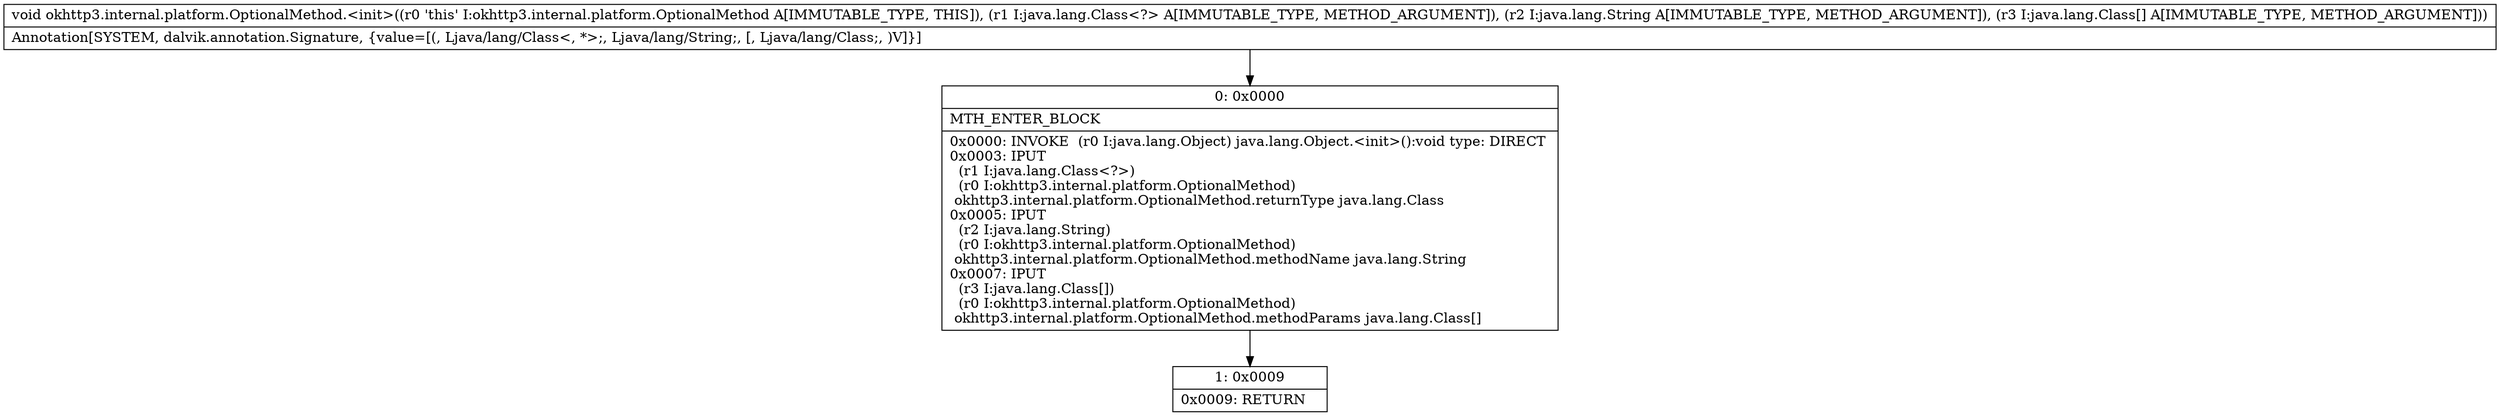 digraph "CFG forokhttp3.internal.platform.OptionalMethod.\<init\>(Ljava\/lang\/Class;Ljava\/lang\/String;[Ljava\/lang\/Class;)V" {
Node_0 [shape=record,label="{0\:\ 0x0000|MTH_ENTER_BLOCK\l|0x0000: INVOKE  (r0 I:java.lang.Object) java.lang.Object.\<init\>():void type: DIRECT \l0x0003: IPUT  \l  (r1 I:java.lang.Class\<?\>)\l  (r0 I:okhttp3.internal.platform.OptionalMethod)\l okhttp3.internal.platform.OptionalMethod.returnType java.lang.Class \l0x0005: IPUT  \l  (r2 I:java.lang.String)\l  (r0 I:okhttp3.internal.platform.OptionalMethod)\l okhttp3.internal.platform.OptionalMethod.methodName java.lang.String \l0x0007: IPUT  \l  (r3 I:java.lang.Class[])\l  (r0 I:okhttp3.internal.platform.OptionalMethod)\l okhttp3.internal.platform.OptionalMethod.methodParams java.lang.Class[] \l}"];
Node_1 [shape=record,label="{1\:\ 0x0009|0x0009: RETURN   \l}"];
MethodNode[shape=record,label="{void okhttp3.internal.platform.OptionalMethod.\<init\>((r0 'this' I:okhttp3.internal.platform.OptionalMethod A[IMMUTABLE_TYPE, THIS]), (r1 I:java.lang.Class\<?\> A[IMMUTABLE_TYPE, METHOD_ARGUMENT]), (r2 I:java.lang.String A[IMMUTABLE_TYPE, METHOD_ARGUMENT]), (r3 I:java.lang.Class[] A[IMMUTABLE_TYPE, METHOD_ARGUMENT]))  | Annotation[SYSTEM, dalvik.annotation.Signature, \{value=[(, Ljava\/lang\/Class\<, *\>;, Ljava\/lang\/String;, [, Ljava\/lang\/Class;, )V]\}]\l}"];
MethodNode -> Node_0;
Node_0 -> Node_1;
}


